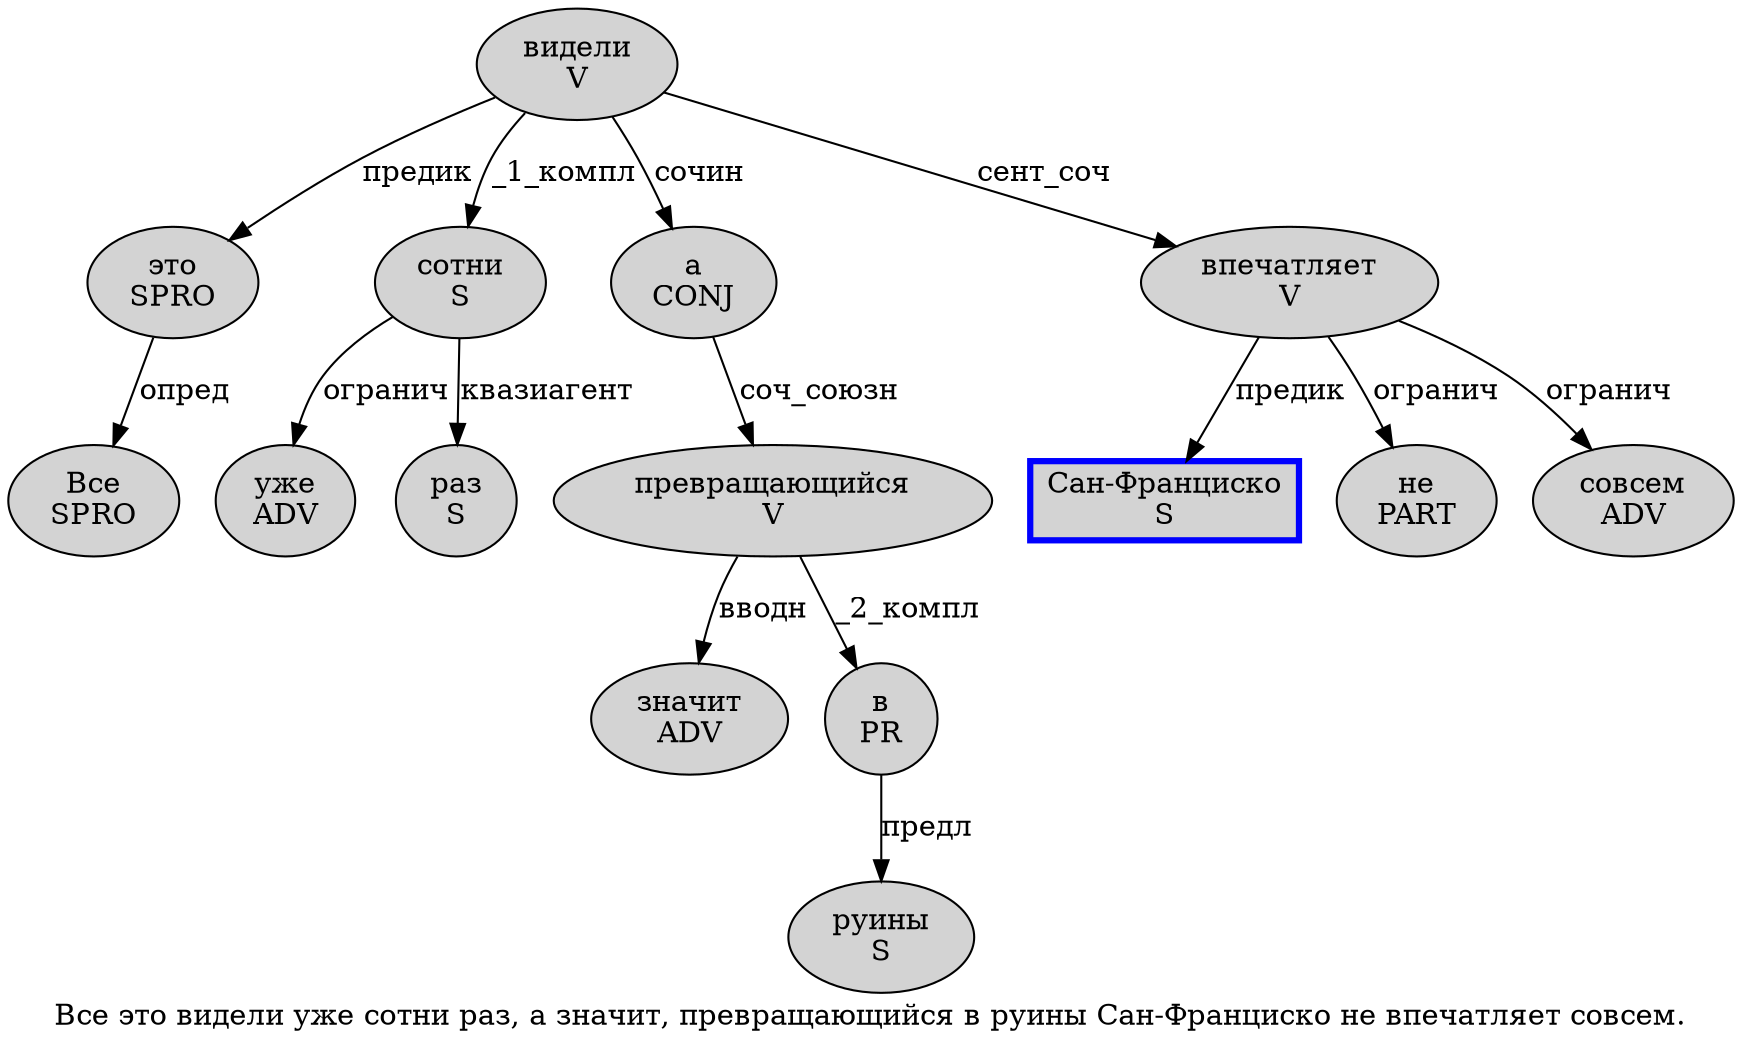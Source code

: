 digraph SENTENCE_4816 {
	graph [label="Все это видели уже сотни раз, а значит, превращающийся в руины Сан-Франциско не впечатляет совсем."]
	node [style=filled]
		0 [label="Все
SPRO" color="" fillcolor=lightgray penwidth=1 shape=ellipse]
		1 [label="это
SPRO" color="" fillcolor=lightgray penwidth=1 shape=ellipse]
		2 [label="видели
V" color="" fillcolor=lightgray penwidth=1 shape=ellipse]
		3 [label="уже
ADV" color="" fillcolor=lightgray penwidth=1 shape=ellipse]
		4 [label="сотни
S" color="" fillcolor=lightgray penwidth=1 shape=ellipse]
		5 [label="раз
S" color="" fillcolor=lightgray penwidth=1 shape=ellipse]
		7 [label="а
CONJ" color="" fillcolor=lightgray penwidth=1 shape=ellipse]
		8 [label="значит
ADV" color="" fillcolor=lightgray penwidth=1 shape=ellipse]
		10 [label="превращающийся
V" color="" fillcolor=lightgray penwidth=1 shape=ellipse]
		11 [label="в
PR" color="" fillcolor=lightgray penwidth=1 shape=ellipse]
		12 [label="руины
S" color="" fillcolor=lightgray penwidth=1 shape=ellipse]
		13 [label="Сан-Франциско
S" color=blue fillcolor=lightgray penwidth=3 shape=box]
		14 [label="не
PART" color="" fillcolor=lightgray penwidth=1 shape=ellipse]
		15 [label="впечатляет
V" color="" fillcolor=lightgray penwidth=1 shape=ellipse]
		16 [label="совсем
ADV" color="" fillcolor=lightgray penwidth=1 shape=ellipse]
			11 -> 12 [label="предл"]
			10 -> 8 [label="вводн"]
			10 -> 11 [label="_2_компл"]
			15 -> 13 [label="предик"]
			15 -> 14 [label="огранич"]
			15 -> 16 [label="огранич"]
			2 -> 1 [label="предик"]
			2 -> 4 [label="_1_компл"]
			2 -> 7 [label="сочин"]
			2 -> 15 [label="сент_соч"]
			7 -> 10 [label="соч_союзн"]
			4 -> 3 [label="огранич"]
			4 -> 5 [label="квазиагент"]
			1 -> 0 [label="опред"]
}